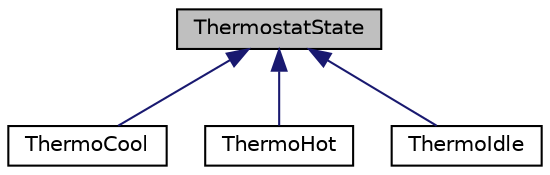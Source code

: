 digraph "ThermostatState"
{
 // LATEX_PDF_SIZE
  edge [fontname="Helvetica",fontsize="10",labelfontname="Helvetica",labelfontsize="10"];
  node [fontname="Helvetica",fontsize="10",shape=record];
  Node1 [label="ThermostatState",height=0.2,width=0.4,color="black", fillcolor="grey75", style="filled", fontcolor="black",tooltip=" "];
  Node1 -> Node2 [dir="back",color="midnightblue",fontsize="10",style="solid",fontname="Helvetica"];
  Node2 [label="ThermoCool",height=0.2,width=0.4,color="black", fillcolor="white", style="filled",URL="$classThermoCool.html",tooltip=" "];
  Node1 -> Node3 [dir="back",color="midnightblue",fontsize="10",style="solid",fontname="Helvetica"];
  Node3 [label="ThermoHot",height=0.2,width=0.4,color="black", fillcolor="white", style="filled",URL="$classThermoHot.html",tooltip=" "];
  Node1 -> Node4 [dir="back",color="midnightblue",fontsize="10",style="solid",fontname="Helvetica"];
  Node4 [label="ThermoIdle",height=0.2,width=0.4,color="black", fillcolor="white", style="filled",URL="$classThermoIdle.html",tooltip=" "];
}
